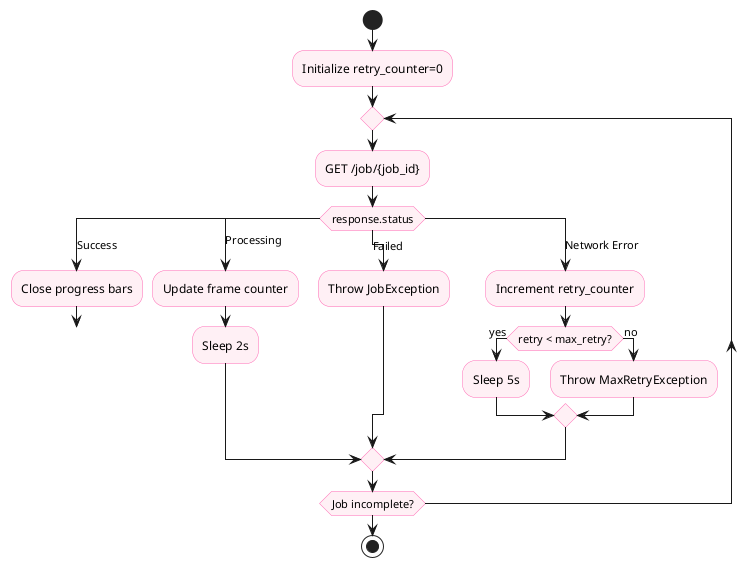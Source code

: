 @startuml
skinparam activityBackgroundColor #FFF0F5
skinparam activityBorderColor #FF69B4

start
:Initialize retry_counter=0;
repeat
    :GET /job/{job_id};
    switch (response.status)
        case (Success) 
            :Close progress bars;
            break;
        case (Processing)
            :Update frame counter;
            :Sleep 2s;
        case (Failed)
            :Throw JobException;
        case (Network Error)
            :Increment retry_counter;
            if (retry < max_retry?) then (yes)
                :Sleep 5s;
            else (no)
                :Throw MaxRetryException;
            endif
    endswitch
repeat while (Job incomplete?)
stop
@enduml
